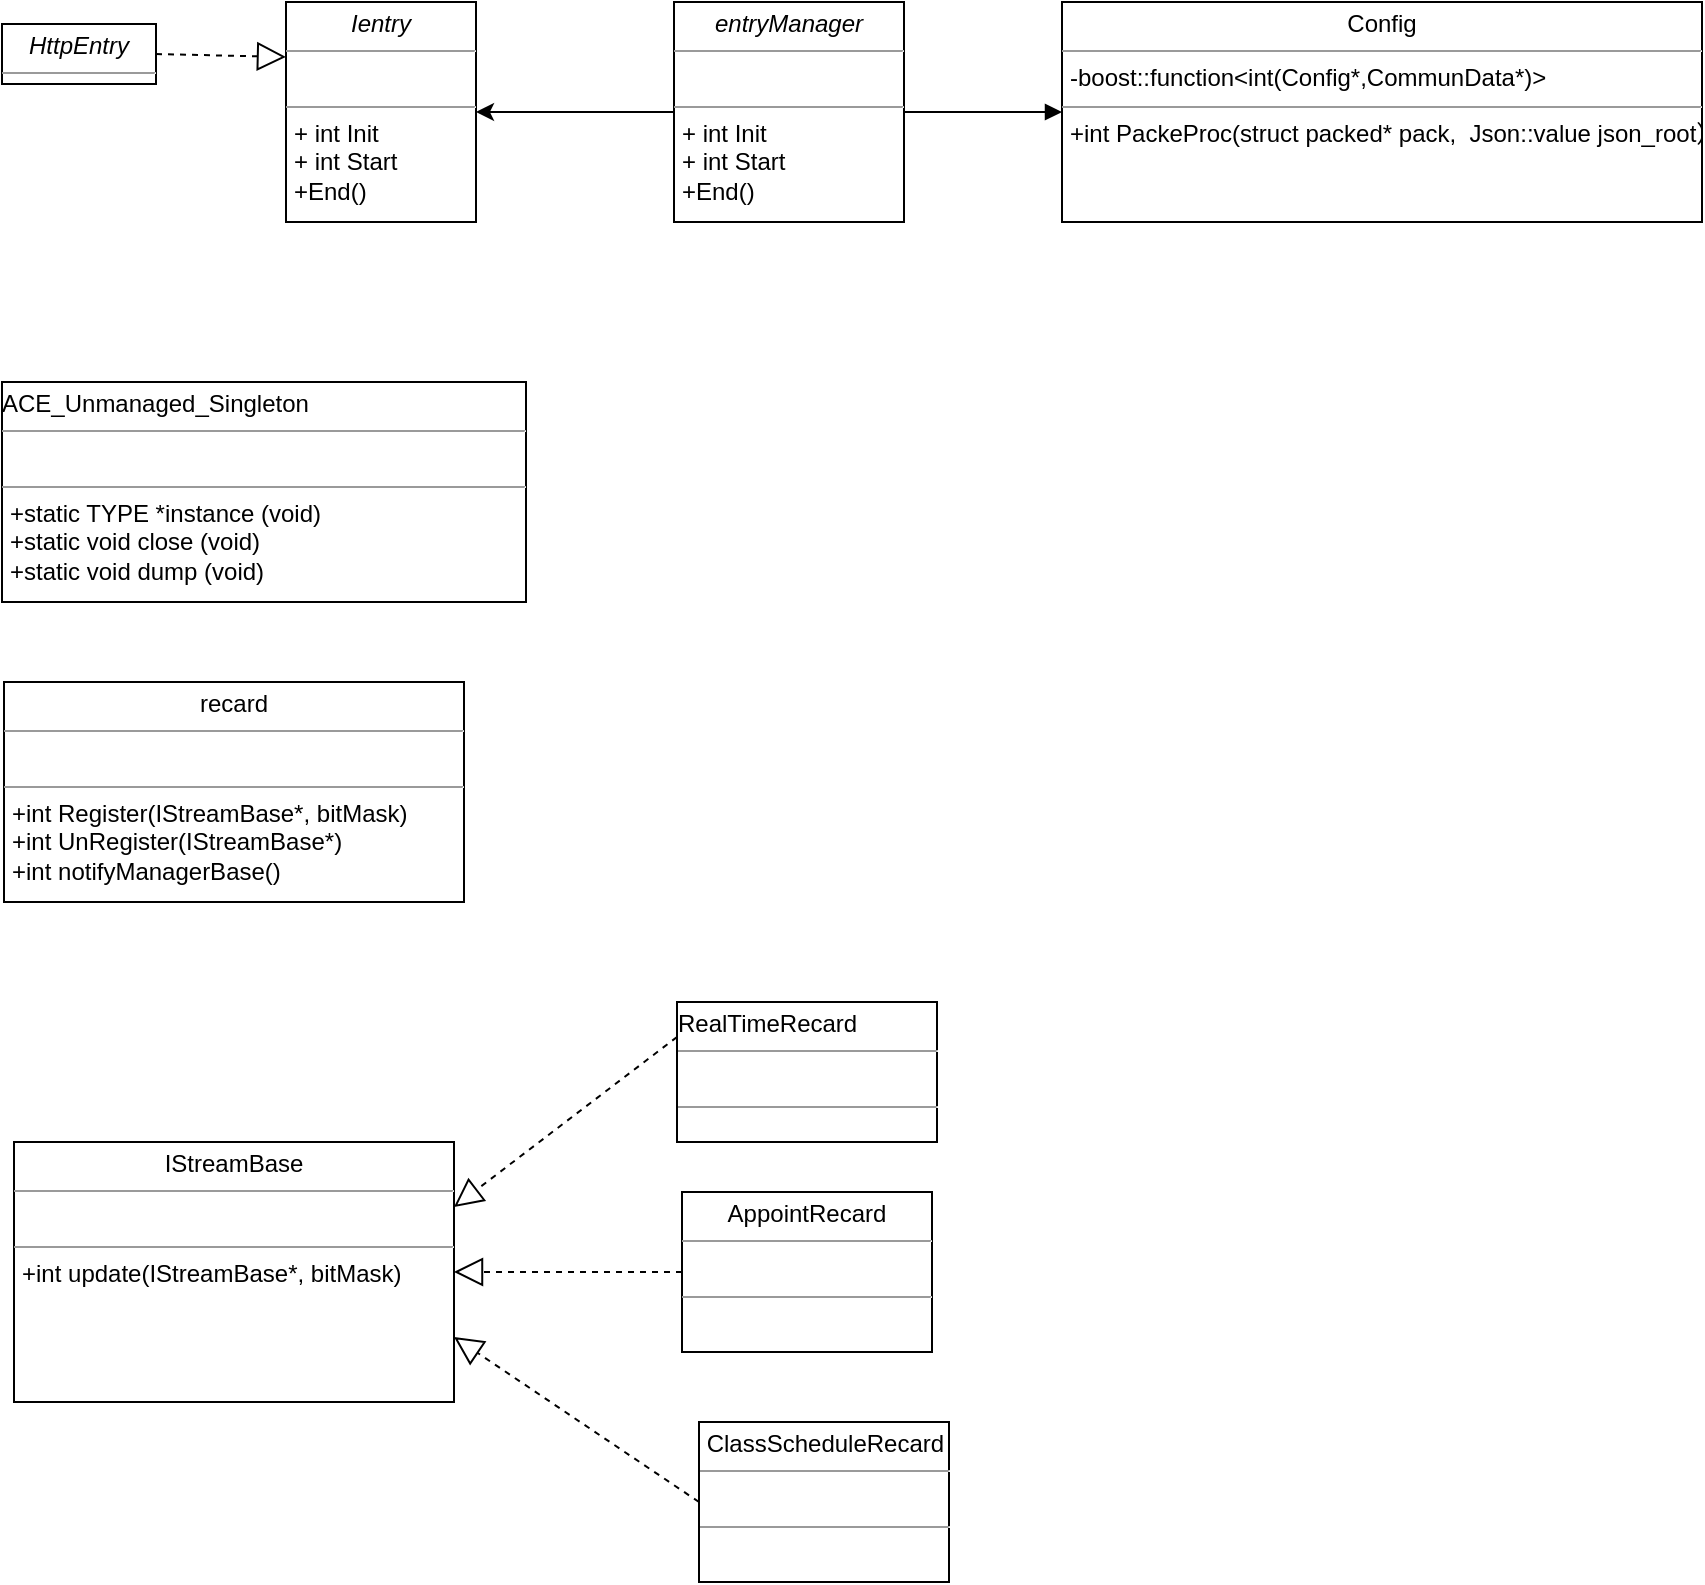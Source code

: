 <mxfile version="10.9.6" type="github"><diagram name="Page-1" id="c4acf3e9-155e-7222-9cf6-157b1a14988f"><mxGraphModel dx="1662" dy="796" grid="1" gridSize="10" guides="1" tooltips="1" connect="1" arrows="1" fold="1" page="1" pageScale="1" pageWidth="850" pageHeight="1100" background="#ffffff" math="0" shadow="0"><root><mxCell id="0"/><mxCell id="1" parent="0"/><mxCell id="OziMw-vRDMhJo8tHJkSu-6" value="&lt;p style=&quot;margin: 4px 0px 0px ; text-align: center&quot;&gt;&lt;span style=&quot;text-align: left&quot;&gt;Config&lt;/span&gt;&lt;br&gt;&lt;/p&gt;&lt;hr size=&quot;1&quot;&gt;&lt;p style=&quot;margin: 0px ; margin-left: 4px&quot;&gt;-boost::function&amp;lt;int(Config*,CommunData*)&amp;gt;&lt;/p&gt;&lt;hr size=&quot;1&quot;&gt;&lt;p style=&quot;margin: 0px ; margin-left: 4px&quot;&gt;+int PackeProc(struct packed* pack,&amp;nbsp; Json::value json_root）&lt;/p&gt;&lt;br&gt;&lt;p style=&quot;margin: 0px ; margin-left: 4px&quot;&gt;&lt;br&gt;&lt;/p&gt;" style="verticalAlign=top;align=left;overflow=fill;fontSize=12;fontFamily=Helvetica;html=1;rounded=0;shadow=0;comic=0;labelBackgroundColor=none;strokeColor=#000000;strokeWidth=1;fillColor=#ffffff;" parent="1" vertex="1"><mxGeometry x="530" y="60" width="320" height="110" as="geometry"/></mxCell><mxCell id="R5CFJRsWxO-pbgam1DWf-1" value="&lt;p style=&quot;margin: 0px ; margin-top: 4px ; text-align: center&quot;&gt;&lt;i&gt;Ientry&lt;/i&gt;&lt;/p&gt;&lt;hr size=&quot;1&quot;&gt;&lt;p style=&quot;margin: 0px ; margin-left: 4px&quot;&gt;&lt;br&gt;&lt;/p&gt;&lt;hr size=&quot;1&quot;&gt;&lt;p style=&quot;margin: 0px ; margin-left: 4px&quot;&gt;+ int Init&lt;br&gt;+ int Start&lt;/p&gt;&lt;p style=&quot;margin: 0px ; margin-left: 4px&quot;&gt;+End()&lt;/p&gt;" style="verticalAlign=top;align=left;overflow=fill;fontSize=12;fontFamily=Helvetica;html=1;rounded=0;shadow=0;comic=0;labelBackgroundColor=none;strokeColor=#000000;strokeWidth=1;fillColor=#ffffff;" vertex="1" parent="1"><mxGeometry x="142" y="60" width="95" height="110" as="geometry"/></mxCell><mxCell id="R5CFJRsWxO-pbgam1DWf-2" value="&lt;p style=&quot;margin: 0px ; margin-top: 4px ; text-align: center&quot;&gt;&lt;i&gt;HttpEntry&lt;/i&gt;&lt;/p&gt;&lt;hr size=&quot;1&quot;&gt;&lt;p style=&quot;margin: 0px ; margin-left: 4px&quot;&gt;&lt;br&gt;&lt;/p&gt;&lt;hr size=&quot;1&quot;&gt;&lt;p style=&quot;margin: 0px ; margin-left: 4px&quot;&gt;&lt;br&gt;&lt;/p&gt;" style="verticalAlign=top;align=left;overflow=fill;fontSize=12;fontFamily=Helvetica;html=1;rounded=0;shadow=0;comic=0;labelBackgroundColor=none;strokeColor=#000000;strokeWidth=1;fillColor=#ffffff;" vertex="1" parent="1"><mxGeometry y="71" width="77" height="30" as="geometry"/></mxCell><mxCell id="R5CFJRsWxO-pbgam1DWf-3" value="" style="endArrow=block;dashed=1;endFill=0;endSize=12;html=1;entryX=0;entryY=0.25;entryDx=0;entryDy=0;exitX=1;exitY=0.5;exitDx=0;exitDy=0;" edge="1" parent="1" source="R5CFJRsWxO-pbgam1DWf-2" target="R5CFJRsWxO-pbgam1DWf-1"><mxGeometry width="160" relative="1" as="geometry"><mxPoint x="80" y="201" as="sourcePoint"/><mxPoint x="240" y="201" as="targetPoint"/></mxGeometry></mxCell><mxCell id="R5CFJRsWxO-pbgam1DWf-5" value="" style="html=1;verticalAlign=bottom;endArrow=block;entryX=0;entryY=0.5;entryDx=0;entryDy=0;exitX=1;exitY=0.5;exitDx=0;exitDy=0;" edge="1" parent="1" source="R5CFJRsWxO-pbgam1DWf-6" target="OziMw-vRDMhJo8tHJkSu-6"><mxGeometry width="80" relative="1" as="geometry"><mxPoint x="547" y="151" as="sourcePoint"/><mxPoint x="597" y="116" as="targetPoint"/></mxGeometry></mxCell><mxCell id="R5CFJRsWxO-pbgam1DWf-7" style="edgeStyle=orthogonalEdgeStyle;rounded=0;orthogonalLoop=1;jettySize=auto;html=1;exitX=0;exitY=0.5;exitDx=0;exitDy=0;entryX=1;entryY=0.5;entryDx=0;entryDy=0;" edge="1" parent="1" source="R5CFJRsWxO-pbgam1DWf-6" target="R5CFJRsWxO-pbgam1DWf-1"><mxGeometry relative="1" as="geometry"/></mxCell><mxCell id="R5CFJRsWxO-pbgam1DWf-6" value="&lt;p style=&quot;margin: 0px ; margin-top: 4px ; text-align: center&quot;&gt;&lt;i&gt;entryManager&lt;/i&gt;&lt;/p&gt;&lt;hr size=&quot;1&quot;&gt;&lt;p style=&quot;margin: 0px ; margin-left: 4px&quot;&gt;&lt;br&gt;&lt;/p&gt;&lt;hr size=&quot;1&quot;&gt;&lt;p style=&quot;margin: 0px ; margin-left: 4px&quot;&gt;+ int Init&lt;br&gt;+ int Start&lt;/p&gt;&lt;p style=&quot;margin: 0px ; margin-left: 4px&quot;&gt;+End()&lt;/p&gt;" style="verticalAlign=top;align=left;overflow=fill;fontSize=12;fontFamily=Helvetica;html=1;rounded=0;shadow=0;comic=0;labelBackgroundColor=none;strokeColor=#000000;strokeWidth=1;fillColor=#ffffff;" vertex="1" parent="1"><mxGeometry x="336" y="60" width="115" height="110" as="geometry"/></mxCell><mxCell id="R5CFJRsWxO-pbgam1DWf-8" value="&lt;p style=&quot;text-align: left ; margin: 4px 0px 0px&quot;&gt;ACE_Unmanaged_Singleton&lt;br&gt;&lt;/p&gt;&lt;hr size=&quot;1&quot;&gt;&lt;p style=&quot;margin: 0px ; margin-left: 4px&quot;&gt;&lt;br&gt;&lt;/p&gt;&lt;hr size=&quot;1&quot;&gt;&lt;p style=&quot;margin: 0px ; margin-left: 4px&quot;&gt;+static TYPE *instance (void)&lt;/p&gt;&lt;p style=&quot;margin: 0px 0px 0px 4px&quot;&gt;+static void close (void)&lt;/p&gt;&lt;p style=&quot;margin: 0px 0px 0px 4px&quot;&gt;+static void dump (void)&lt;/p&gt;&lt;p style=&quot;margin: 0px ; margin-left: 4px&quot;&gt;&lt;br&gt;&lt;/p&gt;" style="verticalAlign=top;align=left;overflow=fill;fontSize=12;fontFamily=Helvetica;html=1;rounded=0;shadow=0;comic=0;labelBackgroundColor=none;strokeColor=#000000;strokeWidth=1;fillColor=#ffffff;" vertex="1" parent="1"><mxGeometry y="250" width="262" height="110" as="geometry"/></mxCell><mxCell id="R5CFJRsWxO-pbgam1DWf-9" value="&lt;p style=&quot;margin: 0px ; margin-top: 4px ; text-align: center&quot;&gt;&lt;span style=&quot;text-align: left&quot;&gt;recard&lt;/span&gt;&lt;br&gt;&lt;/p&gt;&lt;hr size=&quot;1&quot;&gt;&lt;p style=&quot;margin: 0px ; margin-left: 4px&quot;&gt;&lt;br&gt;&lt;/p&gt;&lt;hr size=&quot;1&quot;&gt;&lt;p style=&quot;margin: 0px 0px 0px 4px&quot;&gt;+int Register(IStreamBase*, bitMask)&lt;/p&gt;&lt;p style=&quot;margin: 0px 0px 0px 4px&quot;&gt;+int UnRegister(IStreamBase*)&lt;/p&gt;&lt;p style=&quot;margin: 0px 0px 0px 4px&quot;&gt;+int notifyManagerBase()&lt;/p&gt;&lt;p style=&quot;margin: 0px ; margin-left: 4px&quot;&gt;&lt;br&gt;&lt;/p&gt;" style="verticalAlign=top;align=left;overflow=fill;fontSize=12;fontFamily=Helvetica;html=1;rounded=0;shadow=0;comic=0;labelBackgroundColor=none;strokeColor=#000000;strokeWidth=1;fillColor=#ffffff;" vertex="1" parent="1"><mxGeometry x="1" y="400" width="230" height="110" as="geometry"/></mxCell><mxCell id="R5CFJRsWxO-pbgam1DWf-13" value="&lt;p style=&quot;text-align: left ; margin: 4px 0px 0px&quot;&gt;RealTimeRecard&lt;/p&gt;&lt;hr size=&quot;1&quot;&gt;&lt;p style=&quot;margin: 0px ; margin-left: 4px&quot;&gt;&lt;br&gt;&lt;/p&gt;&lt;hr size=&quot;1&quot;&gt;&lt;p style=&quot;margin: 0px 0px 0px 4px&quot;&gt;&lt;br&gt;&lt;/p&gt;&lt;p style=&quot;margin: 0px ; margin-left: 4px&quot;&gt;&lt;br&gt;&lt;/p&gt;" style="verticalAlign=top;align=left;overflow=fill;fontSize=12;fontFamily=Helvetica;html=1;rounded=0;shadow=0;comic=0;labelBackgroundColor=none;strokeColor=#000000;strokeWidth=1;fillColor=#ffffff;" vertex="1" parent="1"><mxGeometry x="337.5" y="560" width="130" height="70" as="geometry"/></mxCell><mxCell id="R5CFJRsWxO-pbgam1DWf-14" value="&lt;p style=&quot;margin: 0px ; margin-top: 4px ; text-align: center&quot;&gt;&lt;span style=&quot;text-align: left&quot;&gt;IStreamBase&lt;/span&gt;&lt;br&gt;&lt;/p&gt;&lt;hr size=&quot;1&quot;&gt;&lt;p style=&quot;margin: 0px ; margin-left: 4px&quot;&gt;&lt;br&gt;&lt;/p&gt;&lt;hr size=&quot;1&quot;&gt;&lt;p style=&quot;margin: 0px 0px 0px 4px&quot;&gt;+int update(IStreamBase*, bitMask)&lt;/p&gt;&lt;p style=&quot;margin: 0px 0px 0px 4px&quot;&gt;&lt;br&gt;&lt;/p&gt;&lt;p style=&quot;margin: 0px ; margin-left: 4px&quot;&gt;&lt;br&gt;&lt;/p&gt;" style="verticalAlign=top;align=left;overflow=fill;fontSize=12;fontFamily=Helvetica;html=1;rounded=0;shadow=0;comic=0;labelBackgroundColor=none;strokeColor=#000000;strokeWidth=1;fillColor=#ffffff;" vertex="1" parent="1"><mxGeometry x="6" y="630" width="220" height="130" as="geometry"/></mxCell><mxCell id="R5CFJRsWxO-pbgam1DWf-15" value="" style="endArrow=block;dashed=1;endFill=0;endSize=12;html=1;entryX=1;entryY=0.25;entryDx=0;entryDy=0;exitX=0;exitY=0.25;exitDx=0;exitDy=0;" edge="1" parent="1" source="R5CFJRsWxO-pbgam1DWf-13" target="R5CFJRsWxO-pbgam1DWf-14"><mxGeometry width="160" relative="1" as="geometry"><mxPoint x="374" y="505" as="sourcePoint"/><mxPoint x="241" y="188" as="targetPoint"/></mxGeometry></mxCell><mxCell id="R5CFJRsWxO-pbgam1DWf-16" value="&lt;p style=&quot;margin: 0px ; margin-top: 4px ; text-align: center&quot;&gt;&lt;span style=&quot;text-align: left&quot;&gt;AppointRecard&lt;/span&gt;&lt;br&gt;&lt;/p&gt;&lt;hr size=&quot;1&quot;&gt;&lt;p style=&quot;margin: 0px ; margin-left: 4px&quot;&gt;&lt;br&gt;&lt;/p&gt;&lt;hr size=&quot;1&quot;&gt;&lt;p style=&quot;margin: 0px 0px 0px 4px&quot;&gt;&lt;br&gt;&lt;/p&gt;&lt;p style=&quot;margin: 0px ; margin-left: 4px&quot;&gt;&lt;br&gt;&lt;/p&gt;" style="verticalAlign=top;align=left;overflow=fill;fontSize=12;fontFamily=Helvetica;html=1;rounded=0;shadow=0;comic=0;labelBackgroundColor=none;strokeColor=#000000;strokeWidth=1;fillColor=#ffffff;" vertex="1" parent="1"><mxGeometry x="340" y="655" width="125" height="80" as="geometry"/></mxCell><mxCell id="R5CFJRsWxO-pbgam1DWf-17" value="" style="endArrow=block;dashed=1;endFill=0;endSize=12;html=1;entryX=1;entryY=0.5;entryDx=0;entryDy=0;exitX=0;exitY=0.5;exitDx=0;exitDy=0;" edge="1" parent="1" source="R5CFJRsWxO-pbgam1DWf-16" target="R5CFJRsWxO-pbgam1DWf-14"><mxGeometry width="160" relative="1" as="geometry"><mxPoint x="467" y="668" as="sourcePoint"/><mxPoint x="176" y="673" as="targetPoint"/></mxGeometry></mxCell><mxCell id="R5CFJRsWxO-pbgam1DWf-18" value="&lt;p style=&quot;text-align: left ; margin: 4px 0px 0px&quot;&gt;&amp;nbsp;ClassScheduleRecard&lt;br&gt;&lt;/p&gt;&lt;hr size=&quot;1&quot;&gt;&lt;p style=&quot;margin: 0px ; margin-left: 4px&quot;&gt;&lt;br&gt;&lt;/p&gt;&lt;hr size=&quot;1&quot;&gt;&lt;p style=&quot;margin: 0px 0px 0px 4px&quot;&gt;&lt;br&gt;&lt;/p&gt;&lt;p style=&quot;margin: 0px ; margin-left: 4px&quot;&gt;&lt;br&gt;&lt;/p&gt;" style="verticalAlign=top;align=left;overflow=fill;fontSize=12;fontFamily=Helvetica;html=1;rounded=0;shadow=0;comic=0;labelBackgroundColor=none;strokeColor=#000000;strokeWidth=1;fillColor=#ffffff;" vertex="1" parent="1"><mxGeometry x="348.5" y="770" width="125" height="80" as="geometry"/></mxCell><mxCell id="R5CFJRsWxO-pbgam1DWf-20" value="" style="endArrow=block;dashed=1;endFill=0;endSize=12;html=1;entryX=1;entryY=0.75;entryDx=0;entryDy=0;exitX=0;exitY=0.5;exitDx=0;exitDy=0;" edge="1" parent="1" source="R5CFJRsWxO-pbgam1DWf-18" target="R5CFJRsWxO-pbgam1DWf-14"><mxGeometry width="160" relative="1" as="geometry"><mxPoint x="350" y="740" as="sourcePoint"/><mxPoint x="236" y="738" as="targetPoint"/></mxGeometry></mxCell></root></mxGraphModel></diagram></mxfile>